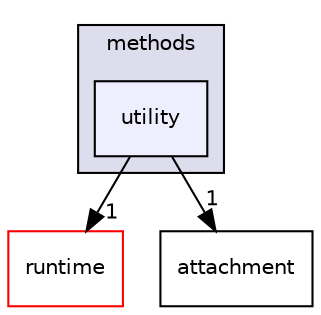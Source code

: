 digraph "utility" {
  compound=true
  node [ fontsize="10", fontname="Helvetica"];
  edge [ labelfontsize="10", labelfontname="Helvetica"];
  subgraph clusterdir_97fff2db1c38ff46e2a8198a24a678e7 {
    graph [ bgcolor="#ddddee", pencolor="black", label="methods" fontname="Helvetica", fontsize="10", URL="dir_97fff2db1c38ff46e2a8198a24a678e7.html"]
  dir_3585a64a30b490d5183f5ef7e5bfe50b [shape=box, label="utility", style="filled", fillcolor="#eeeeff", pencolor="black", URL="dir_3585a64a30b490d5183f5ef7e5bfe50b.html"];
  }
  dir_1d64d0205a0b6d0ea77626b7c626c3e7 [shape=box label="runtime" fillcolor="white" style="filled" color="red" URL="dir_1d64d0205a0b6d0ea77626b7c626c3e7.html"];
  dir_388ab863849f17e9761ce05bf7932070 [shape=box label="attachment" URL="dir_388ab863849f17e9761ce05bf7932070.html"];
  dir_3585a64a30b490d5183f5ef7e5bfe50b->dir_1d64d0205a0b6d0ea77626b7c626c3e7 [headlabel="1", labeldistance=1.5 headhref="dir_000018_000019.html"];
  dir_3585a64a30b490d5183f5ef7e5bfe50b->dir_388ab863849f17e9761ce05bf7932070 [headlabel="1", labeldistance=1.5 headhref="dir_000018_000005.html"];
}
